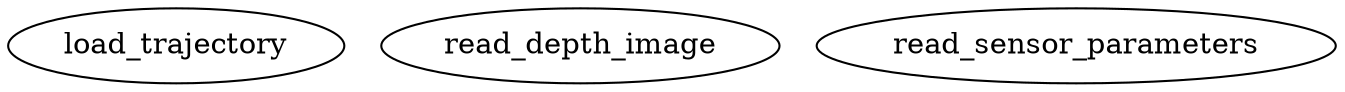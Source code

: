 /* Created by mdot for Matlab */
digraph m2html {

  load_trajectory [URL="load_trajectory.html"];
  read_depth_image [URL="read_depth_image.html"];
  read_sensor_parameters [URL="read_sensor_parameters.html"];
}